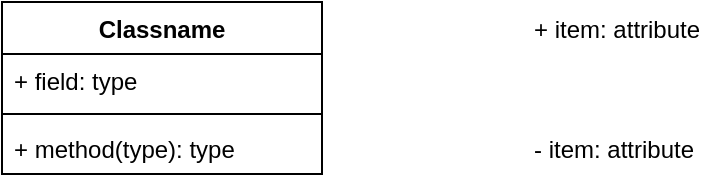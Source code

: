 <mxfile version="28.2.8">
  <diagram name="Trang-1" id="lMCoxT5kVsZ0-wPGHChE">
    <mxGraphModel dx="1281" dy="561" grid="1" gridSize="10" guides="1" tooltips="1" connect="1" arrows="1" fold="1" page="1" pageScale="1" pageWidth="827" pageHeight="1169" math="0" shadow="0">
      <root>
        <mxCell id="0" />
        <mxCell id="1" parent="0" />
        <mxCell id="1or5WGwyViJGrkAxI248-1" value="Classname" style="swimlane;fontStyle=1;align=center;verticalAlign=top;childLayout=stackLayout;horizontal=1;startSize=26;horizontalStack=0;resizeParent=1;resizeParentMax=0;resizeLast=0;collapsible=1;marginBottom=0;whiteSpace=wrap;html=1;" vertex="1" parent="1">
          <mxGeometry x="120" y="360" width="160" height="86" as="geometry" />
        </mxCell>
        <mxCell id="1or5WGwyViJGrkAxI248-2" value="+ field: type" style="text;strokeColor=none;fillColor=none;align=left;verticalAlign=top;spacingLeft=4;spacingRight=4;overflow=hidden;rotatable=0;points=[[0,0.5],[1,0.5]];portConstraint=eastwest;whiteSpace=wrap;html=1;" vertex="1" parent="1or5WGwyViJGrkAxI248-1">
          <mxGeometry y="26" width="160" height="26" as="geometry" />
        </mxCell>
        <mxCell id="1or5WGwyViJGrkAxI248-3" value="" style="line;strokeWidth=1;fillColor=none;align=left;verticalAlign=middle;spacingTop=-1;spacingLeft=3;spacingRight=3;rotatable=0;labelPosition=right;points=[];portConstraint=eastwest;strokeColor=inherit;" vertex="1" parent="1or5WGwyViJGrkAxI248-1">
          <mxGeometry y="52" width="160" height="8" as="geometry" />
        </mxCell>
        <mxCell id="1or5WGwyViJGrkAxI248-4" value="+ method(type): type" style="text;strokeColor=none;fillColor=none;align=left;verticalAlign=top;spacingLeft=4;spacingRight=4;overflow=hidden;rotatable=0;points=[[0,0.5],[1,0.5]];portConstraint=eastwest;whiteSpace=wrap;html=1;" vertex="1" parent="1or5WGwyViJGrkAxI248-1">
          <mxGeometry y="60" width="160" height="26" as="geometry" />
        </mxCell>
        <mxCell id="1or5WGwyViJGrkAxI248-5" value="+ item: attribute" style="text;strokeColor=none;fillColor=none;align=left;verticalAlign=top;spacingLeft=4;spacingRight=4;overflow=hidden;rotatable=0;points=[[0,0.5],[1,0.5]];portConstraint=eastwest;whiteSpace=wrap;html=1;" vertex="1" parent="1">
          <mxGeometry x="380" y="360" width="100" height="26" as="geometry" />
        </mxCell>
        <mxCell id="1or5WGwyViJGrkAxI248-6" value="- item: attribute" style="text;strokeColor=none;fillColor=none;align=left;verticalAlign=top;spacingLeft=4;spacingRight=4;overflow=hidden;rotatable=0;points=[[0,0.5],[1,0.5]];portConstraint=eastwest;whiteSpace=wrap;html=1;" vertex="1" parent="1">
          <mxGeometry x="380" y="420" width="100" height="26" as="geometry" />
        </mxCell>
      </root>
    </mxGraphModel>
  </diagram>
</mxfile>
